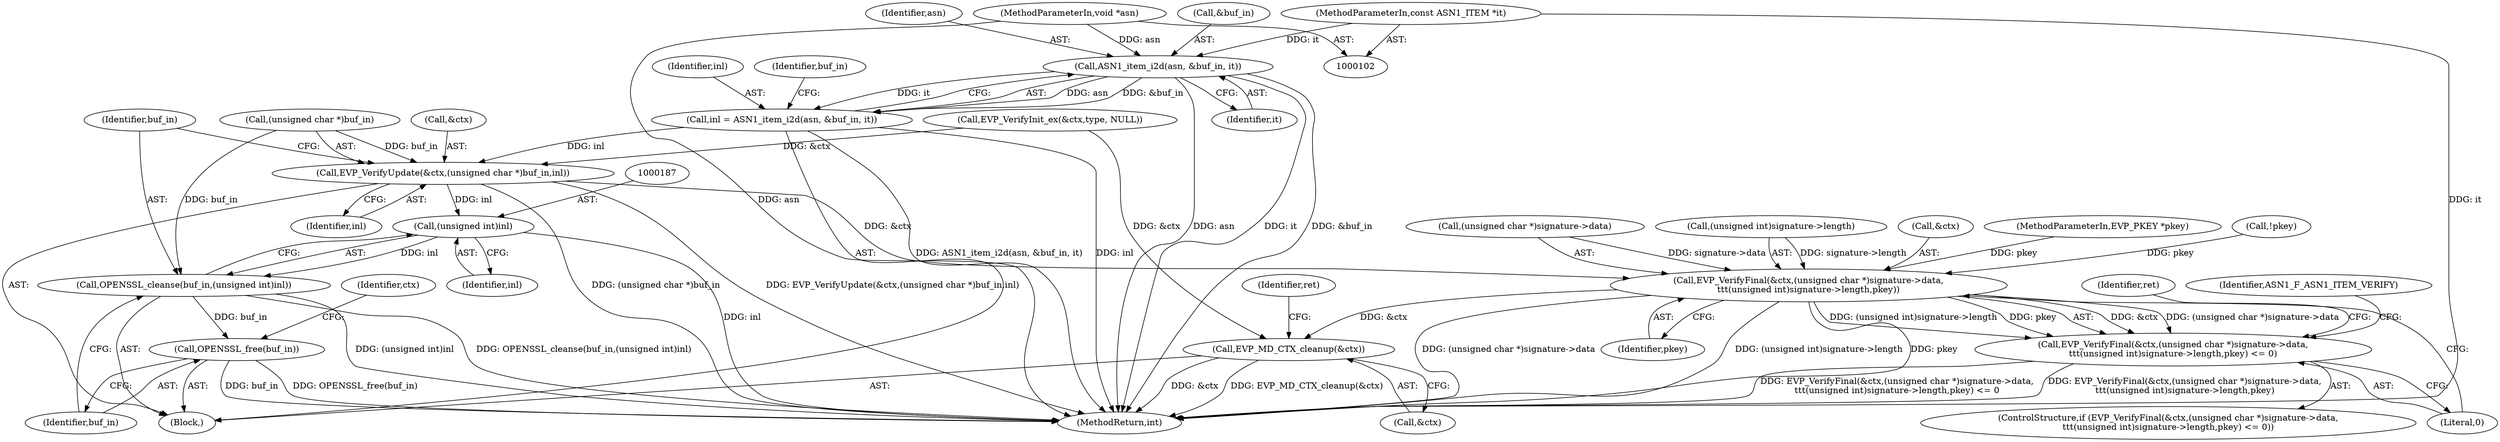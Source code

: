 digraph "0_openssl_66e8211c0b1347970096e04b18aa52567c325200@pointer" {
"1000163" [label="(Call,ASN1_item_i2d(asn, &buf_in, it))"];
"1000106" [label="(MethodParameterIn,void *asn)"];
"1000103" [label="(MethodParameterIn,const ASN1_ITEM *it)"];
"1000161" [label="(Call,inl = ASN1_item_i2d(asn, &buf_in, it))"];
"1000177" [label="(Call,EVP_VerifyUpdate(&ctx,(unsigned char *)buf_in,inl))"];
"1000186" [label="(Call,(unsigned int)inl)"];
"1000184" [label="(Call,OPENSSL_cleanse(buf_in,(unsigned int)inl))"];
"1000189" [label="(Call,OPENSSL_free(buf_in))"];
"1000193" [label="(Call,EVP_VerifyFinal(&ctx,(unsigned char *)signature->data,\n\t\t\t(unsigned int)signature->length,pkey))"];
"1000192" [label="(Call,EVP_VerifyFinal(&ctx,(unsigned char *)signature->data,\n\t\t\t(unsigned int)signature->length,pkey) <= 0)"];
"1000220" [label="(Call,EVP_MD_CTX_cleanup(&ctx))"];
"1000186" [label="(Call,(unsigned int)inl)"];
"1000180" [label="(Call,(unsigned char *)buf_in)"];
"1000162" [label="(Identifier,inl)"];
"1000161" [label="(Call,inl = ASN1_item_i2d(asn, &buf_in, it))"];
"1000217" [label="(Identifier,ret)"];
"1000184" [label="(Call,OPENSSL_cleanse(buf_in,(unsigned int)inl))"];
"1000206" [label="(Identifier,pkey)"];
"1000191" [label="(ControlStructure,if (EVP_VerifyFinal(&ctx,(unsigned char *)signature->data,\n\t\t\t(unsigned int)signature->length,pkey) <= 0))"];
"1000210" [label="(Identifier,ASN1_F_ASN1_ITEM_VERIFY)"];
"1000177" [label="(Call,EVP_VerifyUpdate(&ctx,(unsigned char *)buf_in,inl))"];
"1000183" [label="(Identifier,inl)"];
"1000194" [label="(Call,&ctx)"];
"1000190" [label="(Identifier,buf_in)"];
"1000103" [label="(MethodParameterIn,const ASN1_ITEM *it)"];
"1000221" [label="(Call,&ctx)"];
"1000107" [label="(MethodParameterIn,EVP_PKEY *pkey)"];
"1000165" [label="(Call,&buf_in)"];
"1000193" [label="(Call,EVP_VerifyFinal(&ctx,(unsigned char *)signature->data,\n\t\t\t(unsigned int)signature->length,pkey))"];
"1000185" [label="(Identifier,buf_in)"];
"1000225" [label="(MethodReturn,int)"];
"1000189" [label="(Call,OPENSSL_free(buf_in))"];
"1000220" [label="(Call,EVP_MD_CTX_cleanup(&ctx))"];
"1000207" [label="(Literal,0)"];
"1000167" [label="(Identifier,it)"];
"1000195" [label="(Identifier,ctx)"];
"1000192" [label="(Call,EVP_VerifyFinal(&ctx,(unsigned char *)signature->data,\n\t\t\t(unsigned int)signature->length,pkey) <= 0)"];
"1000170" [label="(Identifier,buf_in)"];
"1000178" [label="(Call,&ctx)"];
"1000123" [label="(Call,!pkey)"];
"1000108" [label="(Block,)"];
"1000196" [label="(Call,(unsigned char *)signature->data)"];
"1000106" [label="(MethodParameterIn,void *asn)"];
"1000188" [label="(Identifier,inl)"];
"1000224" [label="(Identifier,ret)"];
"1000201" [label="(Call,(unsigned int)signature->length)"];
"1000148" [label="(Call,EVP_VerifyInit_ex(&ctx,type, NULL))"];
"1000163" [label="(Call,ASN1_item_i2d(asn, &buf_in, it))"];
"1000164" [label="(Identifier,asn)"];
"1000163" -> "1000161"  [label="AST: "];
"1000163" -> "1000167"  [label="CFG: "];
"1000164" -> "1000163"  [label="AST: "];
"1000165" -> "1000163"  [label="AST: "];
"1000167" -> "1000163"  [label="AST: "];
"1000161" -> "1000163"  [label="CFG: "];
"1000163" -> "1000225"  [label="DDG: asn"];
"1000163" -> "1000225"  [label="DDG: it"];
"1000163" -> "1000225"  [label="DDG: &buf_in"];
"1000163" -> "1000161"  [label="DDG: asn"];
"1000163" -> "1000161"  [label="DDG: &buf_in"];
"1000163" -> "1000161"  [label="DDG: it"];
"1000106" -> "1000163"  [label="DDG: asn"];
"1000103" -> "1000163"  [label="DDG: it"];
"1000106" -> "1000102"  [label="AST: "];
"1000106" -> "1000225"  [label="DDG: asn"];
"1000103" -> "1000102"  [label="AST: "];
"1000103" -> "1000225"  [label="DDG: it"];
"1000161" -> "1000108"  [label="AST: "];
"1000162" -> "1000161"  [label="AST: "];
"1000170" -> "1000161"  [label="CFG: "];
"1000161" -> "1000225"  [label="DDG: ASN1_item_i2d(asn, &buf_in, it)"];
"1000161" -> "1000225"  [label="DDG: inl"];
"1000161" -> "1000177"  [label="DDG: inl"];
"1000177" -> "1000108"  [label="AST: "];
"1000177" -> "1000183"  [label="CFG: "];
"1000178" -> "1000177"  [label="AST: "];
"1000180" -> "1000177"  [label="AST: "];
"1000183" -> "1000177"  [label="AST: "];
"1000185" -> "1000177"  [label="CFG: "];
"1000177" -> "1000225"  [label="DDG: (unsigned char *)buf_in"];
"1000177" -> "1000225"  [label="DDG: EVP_VerifyUpdate(&ctx,(unsigned char *)buf_in,inl)"];
"1000148" -> "1000177"  [label="DDG: &ctx"];
"1000180" -> "1000177"  [label="DDG: buf_in"];
"1000177" -> "1000186"  [label="DDG: inl"];
"1000177" -> "1000193"  [label="DDG: &ctx"];
"1000186" -> "1000184"  [label="AST: "];
"1000186" -> "1000188"  [label="CFG: "];
"1000187" -> "1000186"  [label="AST: "];
"1000188" -> "1000186"  [label="AST: "];
"1000184" -> "1000186"  [label="CFG: "];
"1000186" -> "1000225"  [label="DDG: inl"];
"1000186" -> "1000184"  [label="DDG: inl"];
"1000184" -> "1000108"  [label="AST: "];
"1000185" -> "1000184"  [label="AST: "];
"1000190" -> "1000184"  [label="CFG: "];
"1000184" -> "1000225"  [label="DDG: (unsigned int)inl"];
"1000184" -> "1000225"  [label="DDG: OPENSSL_cleanse(buf_in,(unsigned int)inl)"];
"1000180" -> "1000184"  [label="DDG: buf_in"];
"1000184" -> "1000189"  [label="DDG: buf_in"];
"1000189" -> "1000108"  [label="AST: "];
"1000189" -> "1000190"  [label="CFG: "];
"1000190" -> "1000189"  [label="AST: "];
"1000195" -> "1000189"  [label="CFG: "];
"1000189" -> "1000225"  [label="DDG: buf_in"];
"1000189" -> "1000225"  [label="DDG: OPENSSL_free(buf_in)"];
"1000193" -> "1000192"  [label="AST: "];
"1000193" -> "1000206"  [label="CFG: "];
"1000194" -> "1000193"  [label="AST: "];
"1000196" -> "1000193"  [label="AST: "];
"1000201" -> "1000193"  [label="AST: "];
"1000206" -> "1000193"  [label="AST: "];
"1000207" -> "1000193"  [label="CFG: "];
"1000193" -> "1000225"  [label="DDG: (unsigned int)signature->length"];
"1000193" -> "1000225"  [label="DDG: pkey"];
"1000193" -> "1000225"  [label="DDG: (unsigned char *)signature->data"];
"1000193" -> "1000192"  [label="DDG: &ctx"];
"1000193" -> "1000192"  [label="DDG: (unsigned char *)signature->data"];
"1000193" -> "1000192"  [label="DDG: (unsigned int)signature->length"];
"1000193" -> "1000192"  [label="DDG: pkey"];
"1000196" -> "1000193"  [label="DDG: signature->data"];
"1000201" -> "1000193"  [label="DDG: signature->length"];
"1000123" -> "1000193"  [label="DDG: pkey"];
"1000107" -> "1000193"  [label="DDG: pkey"];
"1000193" -> "1000220"  [label="DDG: &ctx"];
"1000192" -> "1000191"  [label="AST: "];
"1000192" -> "1000207"  [label="CFG: "];
"1000207" -> "1000192"  [label="AST: "];
"1000210" -> "1000192"  [label="CFG: "];
"1000217" -> "1000192"  [label="CFG: "];
"1000192" -> "1000225"  [label="DDG: EVP_VerifyFinal(&ctx,(unsigned char *)signature->data,\n\t\t\t(unsigned int)signature->length,pkey)"];
"1000192" -> "1000225"  [label="DDG: EVP_VerifyFinal(&ctx,(unsigned char *)signature->data,\n\t\t\t(unsigned int)signature->length,pkey) <= 0"];
"1000220" -> "1000108"  [label="AST: "];
"1000220" -> "1000221"  [label="CFG: "];
"1000221" -> "1000220"  [label="AST: "];
"1000224" -> "1000220"  [label="CFG: "];
"1000220" -> "1000225"  [label="DDG: &ctx"];
"1000220" -> "1000225"  [label="DDG: EVP_MD_CTX_cleanup(&ctx)"];
"1000148" -> "1000220"  [label="DDG: &ctx"];
}
